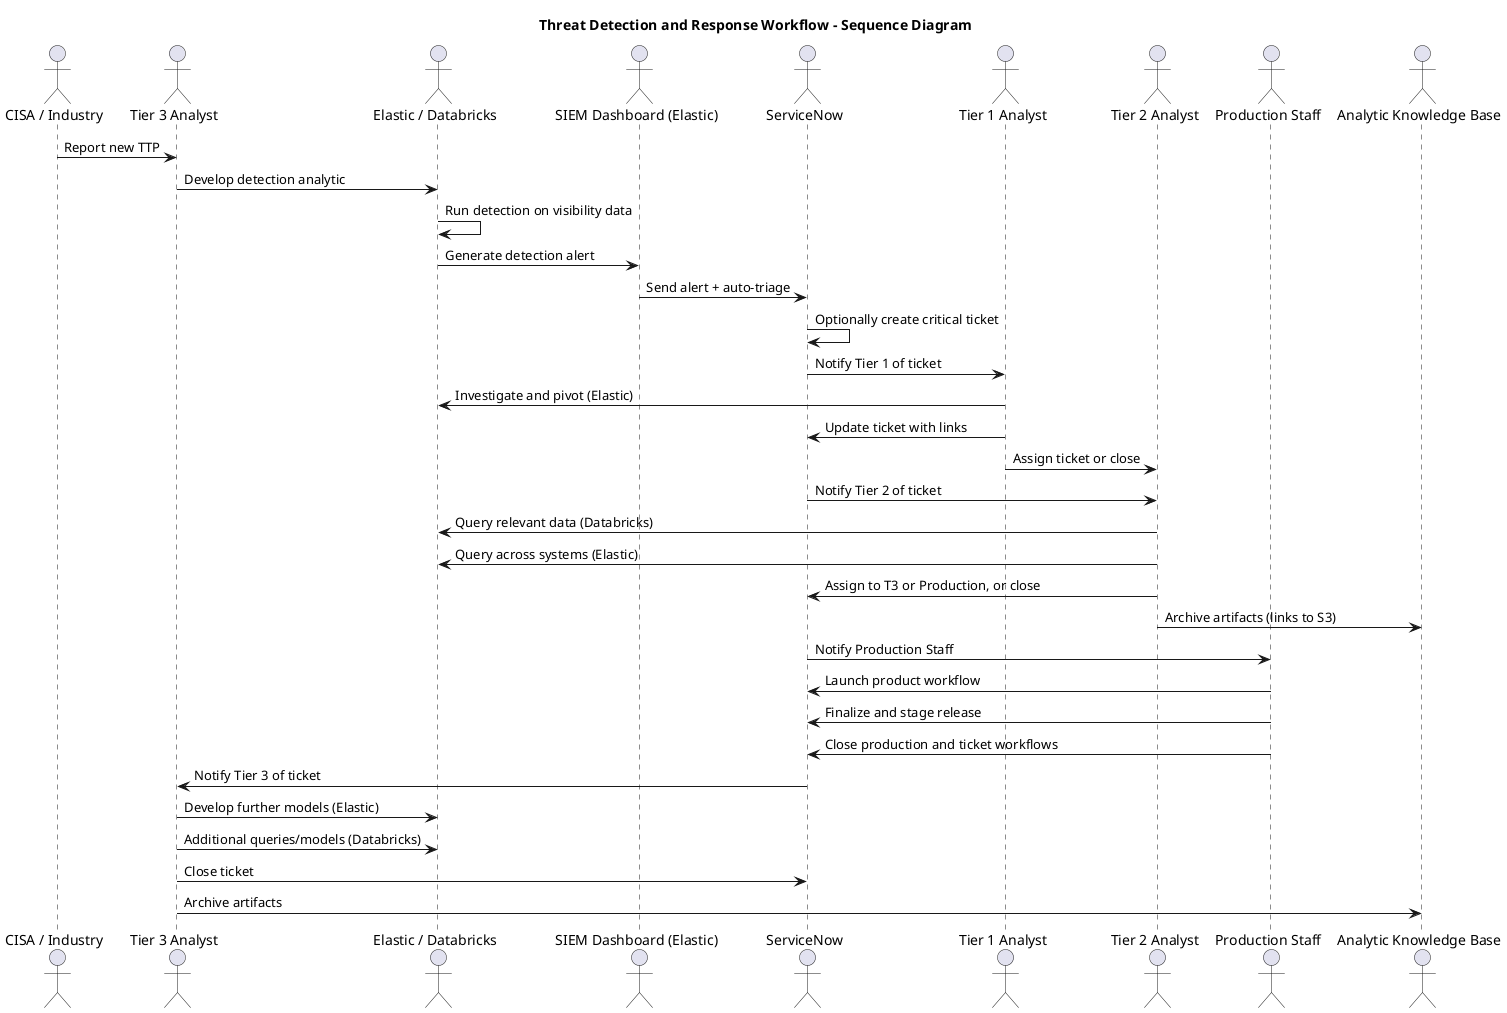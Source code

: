 
@startuml
	title Threat Detection and Response Workflow - Sequence Diagram
	
	actor "CISA / Industry" as Source
	actor "Tier 3 Analyst" as T3
	actor "Elastic / Databricks" as Platform
	actor "SIEM Dashboard (Elastic)" as SIEM
	actor "ServiceNow" as SN
	actor "Tier 1 Analyst" as T1
	actor "Tier 2 Analyst" as T2
	actor "Production Staff" as Prod
	actor "Analytic Knowledge Base" as KB
	
	Source -> T3: Report new TTP
	T3 -> Platform: Develop detection analytic
	Platform -> Platform: Run detection on visibility data
	Platform -> SIEM: Generate detection alert
	SIEM -> SN: Send alert + auto-triage
	SN -> SN: Optionally create critical ticket
	SN -> T1: Notify Tier 1 of ticket
	
	T1 -> Platform: Investigate and pivot (Elastic)
	T1 -> SN: Update ticket with links
	T1 -> T2: Assign ticket or close
	
	SN -> T2: Notify Tier 2 of ticket
	T2 -> Platform: Query relevant data (Databricks)
	T2 -> Platform: Query across systems (Elastic)
	T2 -> SN: Assign to T3 or Production, or close
	T2 -> KB: Archive artifacts (links to S3)
	
	SN -> Prod: Notify Production Staff
	Prod -> SN: Launch product workflow
	Prod -> SN: Finalize and stage release
	Prod -> SN: Close production and ticket workflows
	
	SN -> T3: Notify Tier 3 of ticket
	T3 -> Platform: Develop further models (Elastic)
	T3 -> Platform: Additional queries/models (Databricks)
	T3 -> SN: Close ticket
	T3 -> KB: Archive artifacts

@enduml
